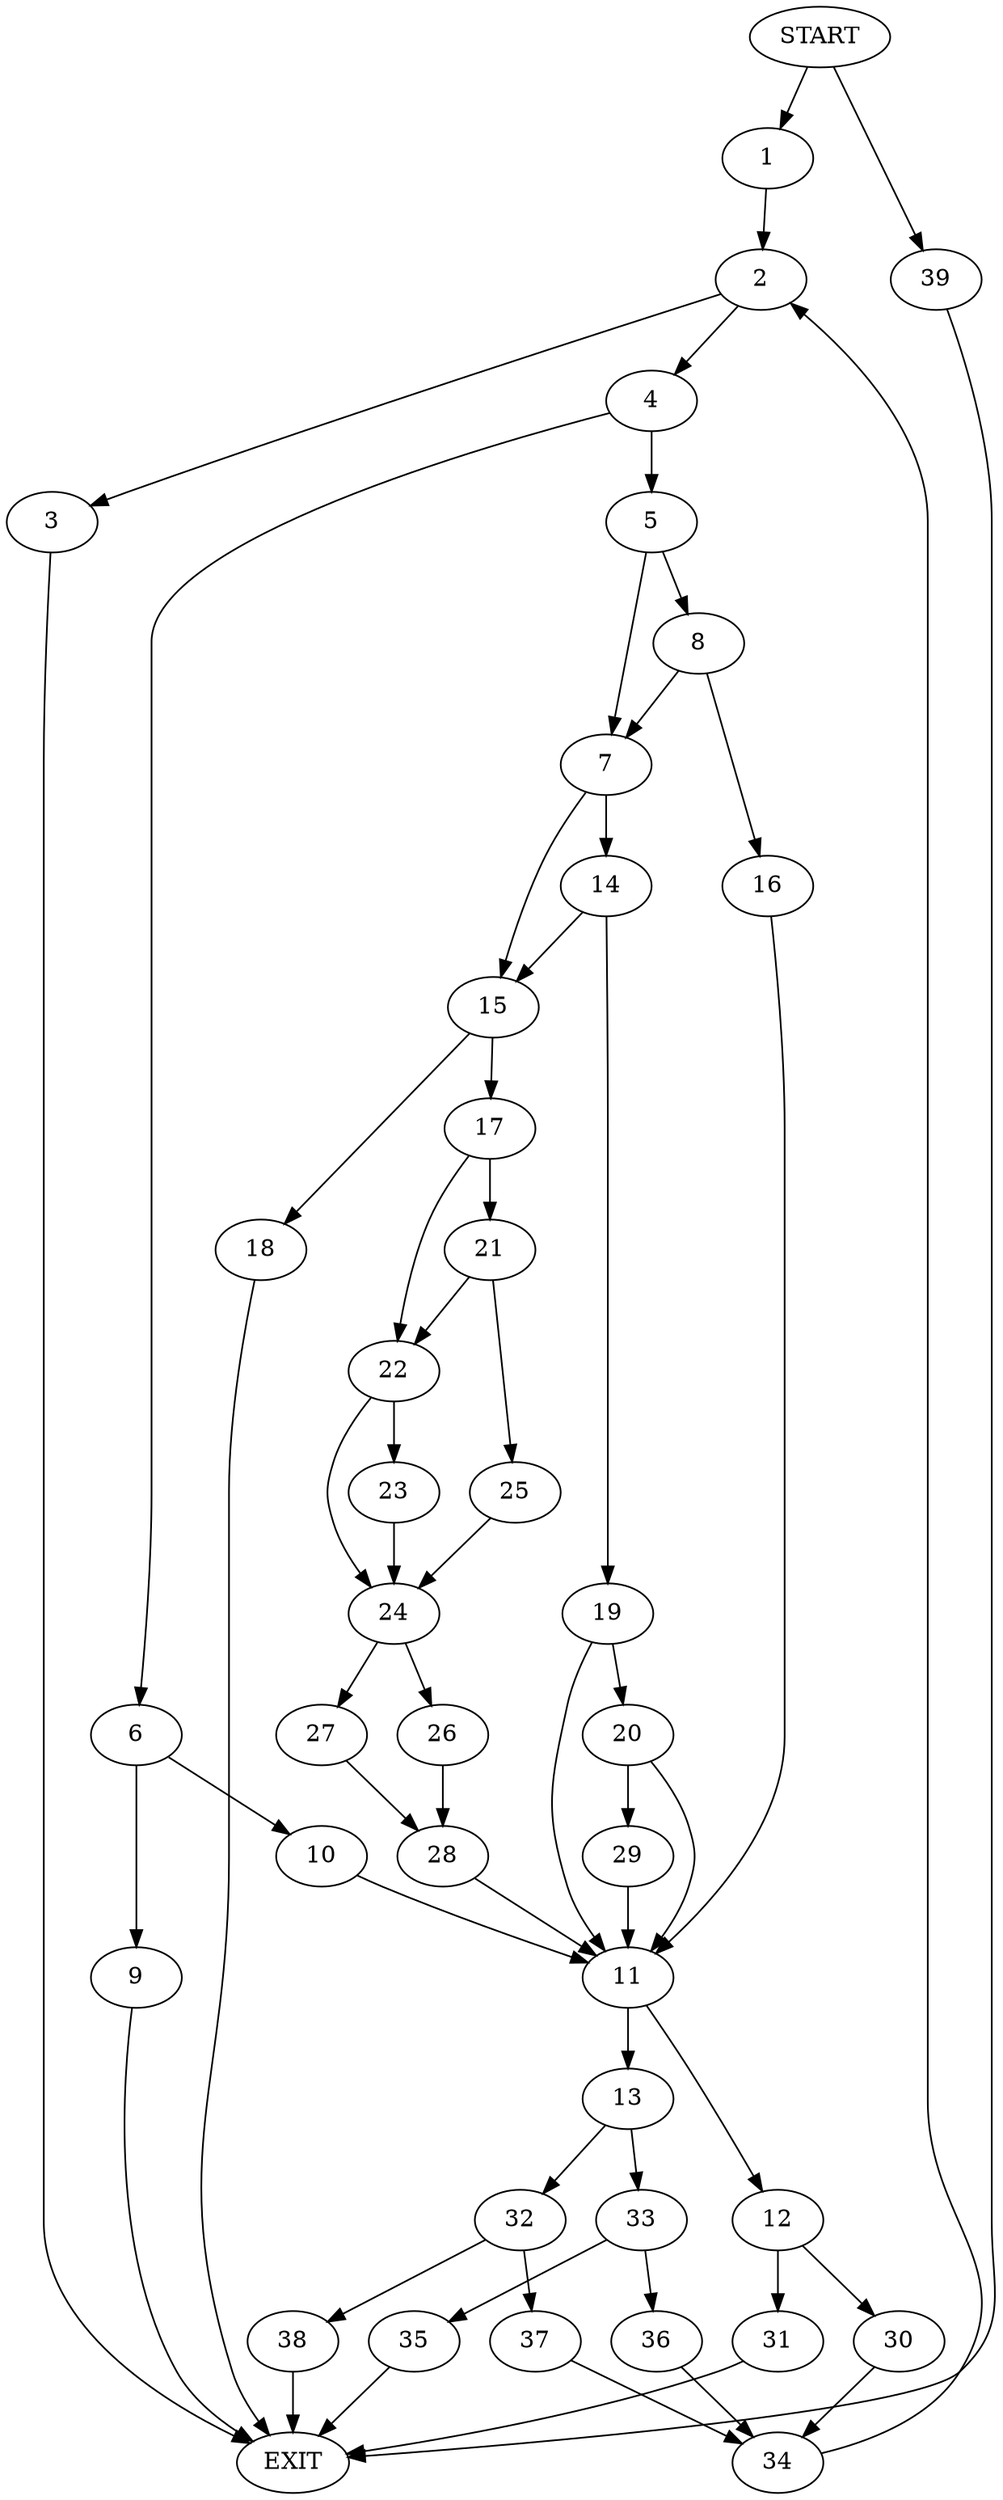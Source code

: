 digraph {
0 [label="START"]
40 [label="EXIT"]
0 -> 1
1 -> 2
2 -> 3
2 -> 4
3 -> 40
4 -> 5
4 -> 6
5 -> 7
5 -> 8
6 -> 9
6 -> 10
10 -> 11
9 -> 40
11 -> 12
11 -> 13
7 -> 14
7 -> 15
8 -> 7
8 -> 16
16 -> 11
15 -> 17
15 -> 18
14 -> 19
14 -> 15
19 -> 11
19 -> 20
18 -> 40
17 -> 21
17 -> 22
22 -> 23
22 -> 24
21 -> 25
21 -> 22
25 -> 24
24 -> 26
24 -> 27
23 -> 24
26 -> 28
27 -> 28
28 -> 11
20 -> 29
20 -> 11
29 -> 11
12 -> 30
12 -> 31
13 -> 32
13 -> 33
30 -> 34
31 -> 40
34 -> 2
33 -> 35
33 -> 36
32 -> 37
32 -> 38
35 -> 40
36 -> 34
38 -> 40
37 -> 34
0 -> 39
39 -> 40
}
